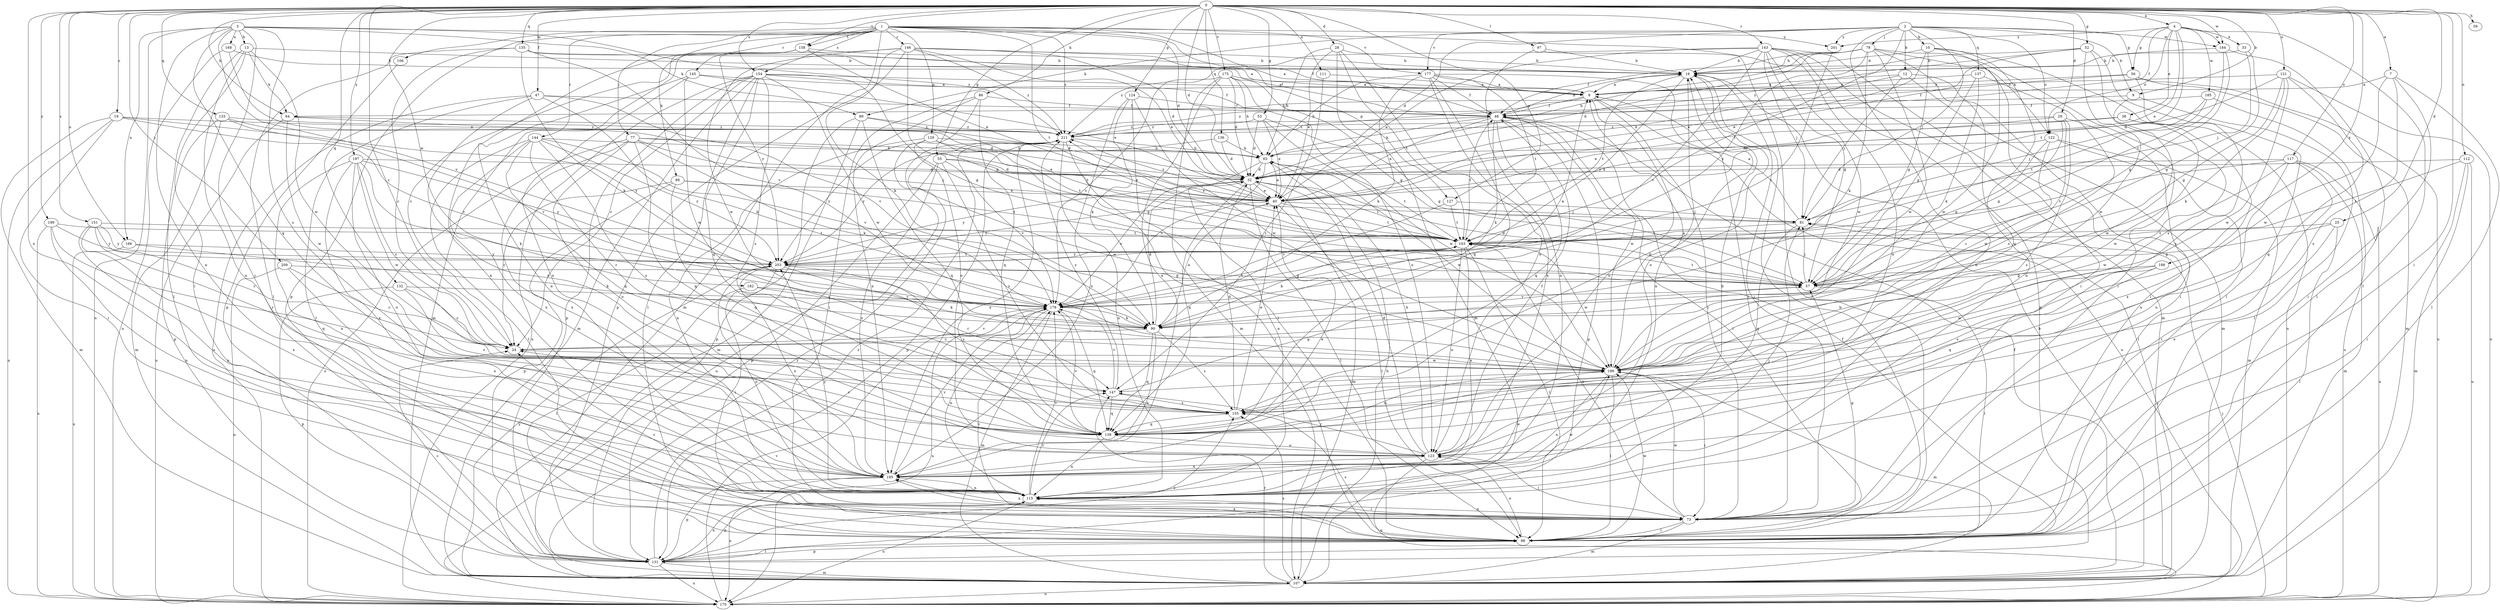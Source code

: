 strict digraph  {
0;
1;
2;
3;
4;
7;
8;
9;
10;
12;
13;
16;
19;
24;
25;
28;
29;
32;
33;
38;
40;
47;
48;
52;
53;
55;
56;
57;
59;
64;
65;
73;
77;
78;
81;
86;
88;
89;
90;
97;
98;
106;
107;
111;
112;
115;
117;
121;
122;
123;
124;
127;
129;
131;
132;
133;
135;
136;
137;
139;
143;
144;
145;
146;
147;
151;
154;
155;
158;
163;
166;
168;
170;
175;
177;
178;
182;
184;
185;
186;
188;
195;
197;
199;
201;
203;
209;
211;
0 -> 4  [label=a];
0 -> 7  [label=a];
0 -> 9  [label=b];
0 -> 19  [label=c];
0 -> 24  [label=c];
0 -> 25  [label=d];
0 -> 28  [label=d];
0 -> 29  [label=d];
0 -> 32  [label=d];
0 -> 47  [label=f];
0 -> 52  [label=g];
0 -> 53  [label=g];
0 -> 55  [label=g];
0 -> 59  [label=h];
0 -> 64  [label=h];
0 -> 73  [label=i];
0 -> 86  [label=k];
0 -> 97  [label=l];
0 -> 111  [label=n];
0 -> 112  [label=n];
0 -> 117  [label=o];
0 -> 121  [label=o];
0 -> 124  [label=p];
0 -> 127  [label=p];
0 -> 132  [label=q];
0 -> 133  [label=q];
0 -> 135  [label=q];
0 -> 136  [label=q];
0 -> 143  [label=r];
0 -> 151  [label=s];
0 -> 154  [label=s];
0 -> 158  [label=t];
0 -> 166  [label=u];
0 -> 175  [label=v];
0 -> 182  [label=w];
0 -> 184  [label=w];
0 -> 188  [label=x];
0 -> 195  [label=x];
0 -> 197  [label=y];
0 -> 199  [label=y];
0 -> 209  [label=z];
1 -> 32  [label=d];
1 -> 48  [label=f];
1 -> 77  [label=j];
1 -> 88  [label=k];
1 -> 106  [label=m];
1 -> 107  [label=m];
1 -> 127  [label=p];
1 -> 129  [label=p];
1 -> 131  [label=p];
1 -> 144  [label=r];
1 -> 145  [label=r];
1 -> 146  [label=r];
1 -> 154  [label=s];
1 -> 158  [label=t];
1 -> 163  [label=t];
1 -> 177  [label=v];
1 -> 201  [label=y];
1 -> 211  [label=z];
2 -> 9  [label=b];
2 -> 10  [label=b];
2 -> 12  [label=b];
2 -> 32  [label=d];
2 -> 56  [label=g];
2 -> 78  [label=j];
2 -> 81  [label=j];
2 -> 89  [label=k];
2 -> 115  [label=n];
2 -> 122  [label=o];
2 -> 137  [label=q];
2 -> 163  [label=t];
2 -> 177  [label=v];
2 -> 184  [label=w];
2 -> 201  [label=y];
3 -> 13  [label=b];
3 -> 73  [label=i];
3 -> 89  [label=k];
3 -> 115  [label=n];
3 -> 122  [label=o];
3 -> 139  [label=q];
3 -> 155  [label=s];
3 -> 166  [label=u];
3 -> 168  [label=u];
3 -> 170  [label=u];
3 -> 178  [label=v];
3 -> 211  [label=z];
4 -> 33  [label=e];
4 -> 38  [label=e];
4 -> 40  [label=e];
4 -> 48  [label=f];
4 -> 56  [label=g];
4 -> 98  [label=l];
4 -> 122  [label=o];
4 -> 163  [label=t];
4 -> 184  [label=w];
4 -> 185  [label=w];
4 -> 201  [label=y];
7 -> 8  [label=a];
7 -> 73  [label=i];
7 -> 98  [label=l];
7 -> 155  [label=s];
7 -> 186  [label=w];
8 -> 48  [label=f];
8 -> 73  [label=i];
8 -> 123  [label=o];
8 -> 170  [label=u];
8 -> 211  [label=z];
9 -> 64  [label=h];
9 -> 98  [label=l];
9 -> 186  [label=w];
10 -> 16  [label=b];
10 -> 40  [label=e];
10 -> 57  [label=g];
10 -> 139  [label=q];
10 -> 170  [label=u];
10 -> 186  [label=w];
12 -> 8  [label=a];
12 -> 32  [label=d];
12 -> 73  [label=i];
12 -> 81  [label=j];
12 -> 107  [label=m];
13 -> 16  [label=b];
13 -> 64  [label=h];
13 -> 73  [label=i];
13 -> 98  [label=l];
13 -> 115  [label=n];
13 -> 186  [label=w];
16 -> 8  [label=a];
16 -> 73  [label=i];
16 -> 115  [label=n];
16 -> 123  [label=o];
16 -> 163  [label=t];
16 -> 203  [label=y];
19 -> 73  [label=i];
19 -> 107  [label=m];
19 -> 170  [label=u];
19 -> 178  [label=v];
19 -> 203  [label=y];
19 -> 211  [label=z];
24 -> 178  [label=v];
24 -> 186  [label=w];
25 -> 57  [label=g];
25 -> 98  [label=l];
25 -> 123  [label=o];
25 -> 163  [label=t];
28 -> 16  [label=b];
28 -> 40  [label=e];
28 -> 65  [label=h];
28 -> 107  [label=m];
28 -> 123  [label=o];
28 -> 163  [label=t];
29 -> 40  [label=e];
29 -> 57  [label=g];
29 -> 115  [label=n];
29 -> 155  [label=s];
29 -> 186  [label=w];
29 -> 211  [label=z];
32 -> 40  [label=e];
32 -> 98  [label=l];
32 -> 107  [label=m];
32 -> 139  [label=q];
32 -> 163  [label=t];
32 -> 178  [label=v];
32 -> 203  [label=y];
33 -> 16  [label=b];
33 -> 57  [label=g];
33 -> 81  [label=j];
38 -> 32  [label=d];
38 -> 186  [label=w];
38 -> 195  [label=x];
38 -> 211  [label=z];
40 -> 81  [label=j];
40 -> 98  [label=l];
40 -> 163  [label=t];
40 -> 203  [label=y];
40 -> 211  [label=z];
47 -> 48  [label=f];
47 -> 90  [label=k];
47 -> 98  [label=l];
47 -> 123  [label=o];
47 -> 170  [label=u];
47 -> 178  [label=v];
48 -> 16  [label=b];
48 -> 40  [label=e];
48 -> 65  [label=h];
48 -> 90  [label=k];
48 -> 98  [label=l];
48 -> 131  [label=p];
48 -> 139  [label=q];
48 -> 186  [label=w];
48 -> 211  [label=z];
52 -> 16  [label=b];
52 -> 40  [label=e];
52 -> 98  [label=l];
52 -> 155  [label=s];
52 -> 186  [label=w];
52 -> 211  [label=z];
53 -> 32  [label=d];
53 -> 40  [label=e];
53 -> 57  [label=g];
53 -> 186  [label=w];
53 -> 211  [label=z];
55 -> 32  [label=d];
55 -> 40  [label=e];
55 -> 131  [label=p];
55 -> 155  [label=s];
55 -> 178  [label=v];
55 -> 195  [label=x];
56 -> 8  [label=a];
56 -> 48  [label=f];
56 -> 107  [label=m];
56 -> 155  [label=s];
56 -> 170  [label=u];
57 -> 32  [label=d];
57 -> 81  [label=j];
57 -> 98  [label=l];
57 -> 163  [label=t];
57 -> 178  [label=v];
64 -> 32  [label=d];
64 -> 170  [label=u];
64 -> 186  [label=w];
64 -> 211  [label=z];
65 -> 32  [label=d];
65 -> 40  [label=e];
65 -> 115  [label=n];
65 -> 163  [label=t];
65 -> 178  [label=v];
65 -> 186  [label=w];
73 -> 24  [label=c];
73 -> 57  [label=g];
73 -> 98  [label=l];
73 -> 107  [label=m];
73 -> 115  [label=n];
73 -> 163  [label=t];
73 -> 186  [label=w];
73 -> 195  [label=x];
77 -> 40  [label=e];
77 -> 65  [label=h];
77 -> 81  [label=j];
77 -> 90  [label=k];
77 -> 123  [label=o];
77 -> 139  [label=q];
77 -> 170  [label=u];
77 -> 195  [label=x];
78 -> 16  [label=b];
78 -> 32  [label=d];
78 -> 48  [label=f];
78 -> 65  [label=h];
78 -> 73  [label=i];
78 -> 90  [label=k];
78 -> 98  [label=l];
78 -> 115  [label=n];
78 -> 186  [label=w];
78 -> 203  [label=y];
81 -> 8  [label=a];
81 -> 139  [label=q];
81 -> 163  [label=t];
86 -> 48  [label=f];
86 -> 73  [label=i];
86 -> 123  [label=o];
86 -> 139  [label=q];
86 -> 195  [label=x];
88 -> 24  [label=c];
88 -> 40  [label=e];
88 -> 131  [label=p];
88 -> 139  [label=q];
88 -> 163  [label=t];
89 -> 107  [label=m];
89 -> 131  [label=p];
89 -> 139  [label=q];
89 -> 163  [label=t];
89 -> 211  [label=z];
90 -> 24  [label=c];
90 -> 32  [label=d];
90 -> 40  [label=e];
90 -> 139  [label=q];
90 -> 155  [label=s];
90 -> 195  [label=x];
97 -> 16  [label=b];
97 -> 98  [label=l];
97 -> 115  [label=n];
98 -> 16  [label=b];
98 -> 123  [label=o];
98 -> 131  [label=p];
98 -> 155  [label=s];
98 -> 178  [label=v];
98 -> 186  [label=w];
98 -> 195  [label=x];
106 -> 131  [label=p];
107 -> 16  [label=b];
107 -> 48  [label=f];
107 -> 65  [label=h];
107 -> 81  [label=j];
107 -> 147  [label=r];
107 -> 155  [label=s];
107 -> 170  [label=u];
107 -> 203  [label=y];
107 -> 211  [label=z];
111 -> 8  [label=a];
111 -> 147  [label=r];
112 -> 32  [label=d];
112 -> 73  [label=i];
112 -> 107  [label=m];
112 -> 163  [label=t];
112 -> 170  [label=u];
115 -> 16  [label=b];
115 -> 73  [label=i];
115 -> 81  [label=j];
115 -> 131  [label=p];
115 -> 147  [label=r];
115 -> 170  [label=u];
115 -> 178  [label=v];
115 -> 186  [label=w];
115 -> 203  [label=y];
117 -> 32  [label=d];
117 -> 73  [label=i];
117 -> 107  [label=m];
117 -> 123  [label=o];
117 -> 163  [label=t];
117 -> 170  [label=u];
117 -> 186  [label=w];
121 -> 8  [label=a];
121 -> 32  [label=d];
121 -> 57  [label=g];
121 -> 90  [label=k];
121 -> 139  [label=q];
121 -> 170  [label=u];
121 -> 186  [label=w];
122 -> 24  [label=c];
122 -> 57  [label=g];
122 -> 65  [label=h];
122 -> 98  [label=l];
122 -> 107  [label=m];
123 -> 32  [label=d];
123 -> 48  [label=f];
123 -> 65  [label=h];
123 -> 73  [label=i];
123 -> 147  [label=r];
123 -> 170  [label=u];
123 -> 195  [label=x];
124 -> 48  [label=f];
124 -> 90  [label=k];
124 -> 98  [label=l];
124 -> 186  [label=w];
124 -> 195  [label=x];
127 -> 81  [label=j];
127 -> 163  [label=t];
127 -> 178  [label=v];
129 -> 57  [label=g];
129 -> 65  [label=h];
129 -> 115  [label=n];
129 -> 163  [label=t];
129 -> 186  [label=w];
129 -> 203  [label=y];
131 -> 24  [label=c];
131 -> 48  [label=f];
131 -> 98  [label=l];
131 -> 107  [label=m];
131 -> 115  [label=n];
131 -> 155  [label=s];
131 -> 170  [label=u];
131 -> 211  [label=z];
132 -> 24  [label=c];
132 -> 131  [label=p];
132 -> 155  [label=s];
132 -> 178  [label=v];
133 -> 32  [label=d];
133 -> 107  [label=m];
133 -> 131  [label=p];
133 -> 178  [label=v];
133 -> 211  [label=z];
135 -> 16  [label=b];
135 -> 24  [label=c];
135 -> 48  [label=f];
135 -> 90  [label=k];
135 -> 98  [label=l];
135 -> 178  [label=v];
136 -> 32  [label=d];
136 -> 65  [label=h];
136 -> 203  [label=y];
137 -> 8  [label=a];
137 -> 57  [label=g];
137 -> 90  [label=k];
137 -> 155  [label=s];
139 -> 16  [label=b];
139 -> 24  [label=c];
139 -> 115  [label=n];
139 -> 123  [label=o];
139 -> 178  [label=v];
139 -> 186  [label=w];
143 -> 16  [label=b];
143 -> 40  [label=e];
143 -> 57  [label=g];
143 -> 73  [label=i];
143 -> 81  [label=j];
143 -> 107  [label=m];
143 -> 123  [label=o];
143 -> 131  [label=p];
143 -> 178  [label=v];
143 -> 186  [label=w];
143 -> 211  [label=z];
144 -> 65  [label=h];
144 -> 98  [label=l];
144 -> 139  [label=q];
144 -> 147  [label=r];
144 -> 155  [label=s];
144 -> 178  [label=v];
144 -> 195  [label=x];
144 -> 203  [label=y];
145 -> 8  [label=a];
145 -> 40  [label=e];
145 -> 115  [label=n];
145 -> 186  [label=w];
145 -> 195  [label=x];
146 -> 8  [label=a];
146 -> 16  [label=b];
146 -> 32  [label=d];
146 -> 40  [label=e];
146 -> 57  [label=g];
146 -> 90  [label=k];
146 -> 107  [label=m];
146 -> 131  [label=p];
146 -> 186  [label=w];
146 -> 211  [label=z];
147 -> 57  [label=g];
147 -> 139  [label=q];
147 -> 155  [label=s];
147 -> 178  [label=v];
147 -> 211  [label=z];
151 -> 24  [label=c];
151 -> 115  [label=n];
151 -> 139  [label=q];
151 -> 163  [label=t];
151 -> 195  [label=x];
151 -> 203  [label=y];
154 -> 8  [label=a];
154 -> 24  [label=c];
154 -> 48  [label=f];
154 -> 57  [label=g];
154 -> 98  [label=l];
154 -> 107  [label=m];
154 -> 131  [label=p];
154 -> 139  [label=q];
154 -> 155  [label=s];
154 -> 170  [label=u];
154 -> 186  [label=w];
155 -> 32  [label=d];
155 -> 40  [label=e];
155 -> 139  [label=q];
158 -> 8  [label=a];
158 -> 16  [label=b];
158 -> 24  [label=c];
158 -> 40  [label=e];
158 -> 115  [label=n];
158 -> 203  [label=y];
163 -> 48  [label=f];
163 -> 90  [label=k];
163 -> 98  [label=l];
163 -> 123  [label=o];
163 -> 186  [label=w];
163 -> 195  [label=x];
163 -> 203  [label=y];
163 -> 211  [label=z];
166 -> 90  [label=k];
166 -> 170  [label=u];
166 -> 203  [label=y];
168 -> 16  [label=b];
168 -> 40  [label=e];
168 -> 170  [label=u];
170 -> 81  [label=j];
170 -> 178  [label=v];
175 -> 8  [label=a];
175 -> 32  [label=d];
175 -> 57  [label=g];
175 -> 65  [label=h];
175 -> 107  [label=m];
175 -> 123  [label=o];
175 -> 178  [label=v];
175 -> 195  [label=x];
177 -> 8  [label=a];
177 -> 48  [label=f];
177 -> 65  [label=h];
177 -> 73  [label=i];
177 -> 90  [label=k];
177 -> 139  [label=q];
177 -> 163  [label=t];
177 -> 195  [label=x];
178 -> 8  [label=a];
178 -> 90  [label=k];
178 -> 107  [label=m];
178 -> 115  [label=n];
178 -> 139  [label=q];
178 -> 163  [label=t];
178 -> 170  [label=u];
182 -> 90  [label=k];
182 -> 98  [label=l];
182 -> 178  [label=v];
184 -> 16  [label=b];
184 -> 57  [label=g];
184 -> 98  [label=l];
184 -> 163  [label=t];
185 -> 48  [label=f];
185 -> 81  [label=j];
185 -> 163  [label=t];
185 -> 170  [label=u];
186 -> 8  [label=a];
186 -> 73  [label=i];
186 -> 98  [label=l];
186 -> 107  [label=m];
186 -> 115  [label=n];
186 -> 147  [label=r];
188 -> 57  [label=g];
188 -> 139  [label=q];
188 -> 155  [label=s];
188 -> 186  [label=w];
195 -> 40  [label=e];
195 -> 115  [label=n];
195 -> 131  [label=p];
195 -> 170  [label=u];
195 -> 178  [label=v];
195 -> 186  [label=w];
197 -> 24  [label=c];
197 -> 32  [label=d];
197 -> 90  [label=k];
197 -> 115  [label=n];
197 -> 123  [label=o];
197 -> 186  [label=w];
197 -> 195  [label=x];
197 -> 203  [label=y];
199 -> 115  [label=n];
199 -> 147  [label=r];
199 -> 163  [label=t];
199 -> 170  [label=u];
199 -> 203  [label=y];
201 -> 178  [label=v];
203 -> 57  [label=g];
203 -> 73  [label=i];
203 -> 115  [label=n];
203 -> 147  [label=r];
203 -> 155  [label=s];
203 -> 163  [label=t];
203 -> 195  [label=x];
209 -> 24  [label=c];
209 -> 57  [label=g];
209 -> 170  [label=u];
209 -> 195  [label=x];
211 -> 65  [label=h];
211 -> 98  [label=l];
211 -> 115  [label=n];
211 -> 131  [label=p];
211 -> 170  [label=u];
211 -> 195  [label=x];
}
